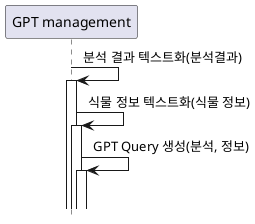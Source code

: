 @startuml

skinparam sequenceMessageAlign center
hide footbox
'생명선 자동 생성
autoactivate on 

participant "GPT management" as gm
gm -> gm : 분석 결과 텍스트화(분석결과)
gm -> gm : 식물 정보 텍스트화(식물 정보)
gm -> gm : GPT Query 생성(분석, 정보)
|||



@enduml
